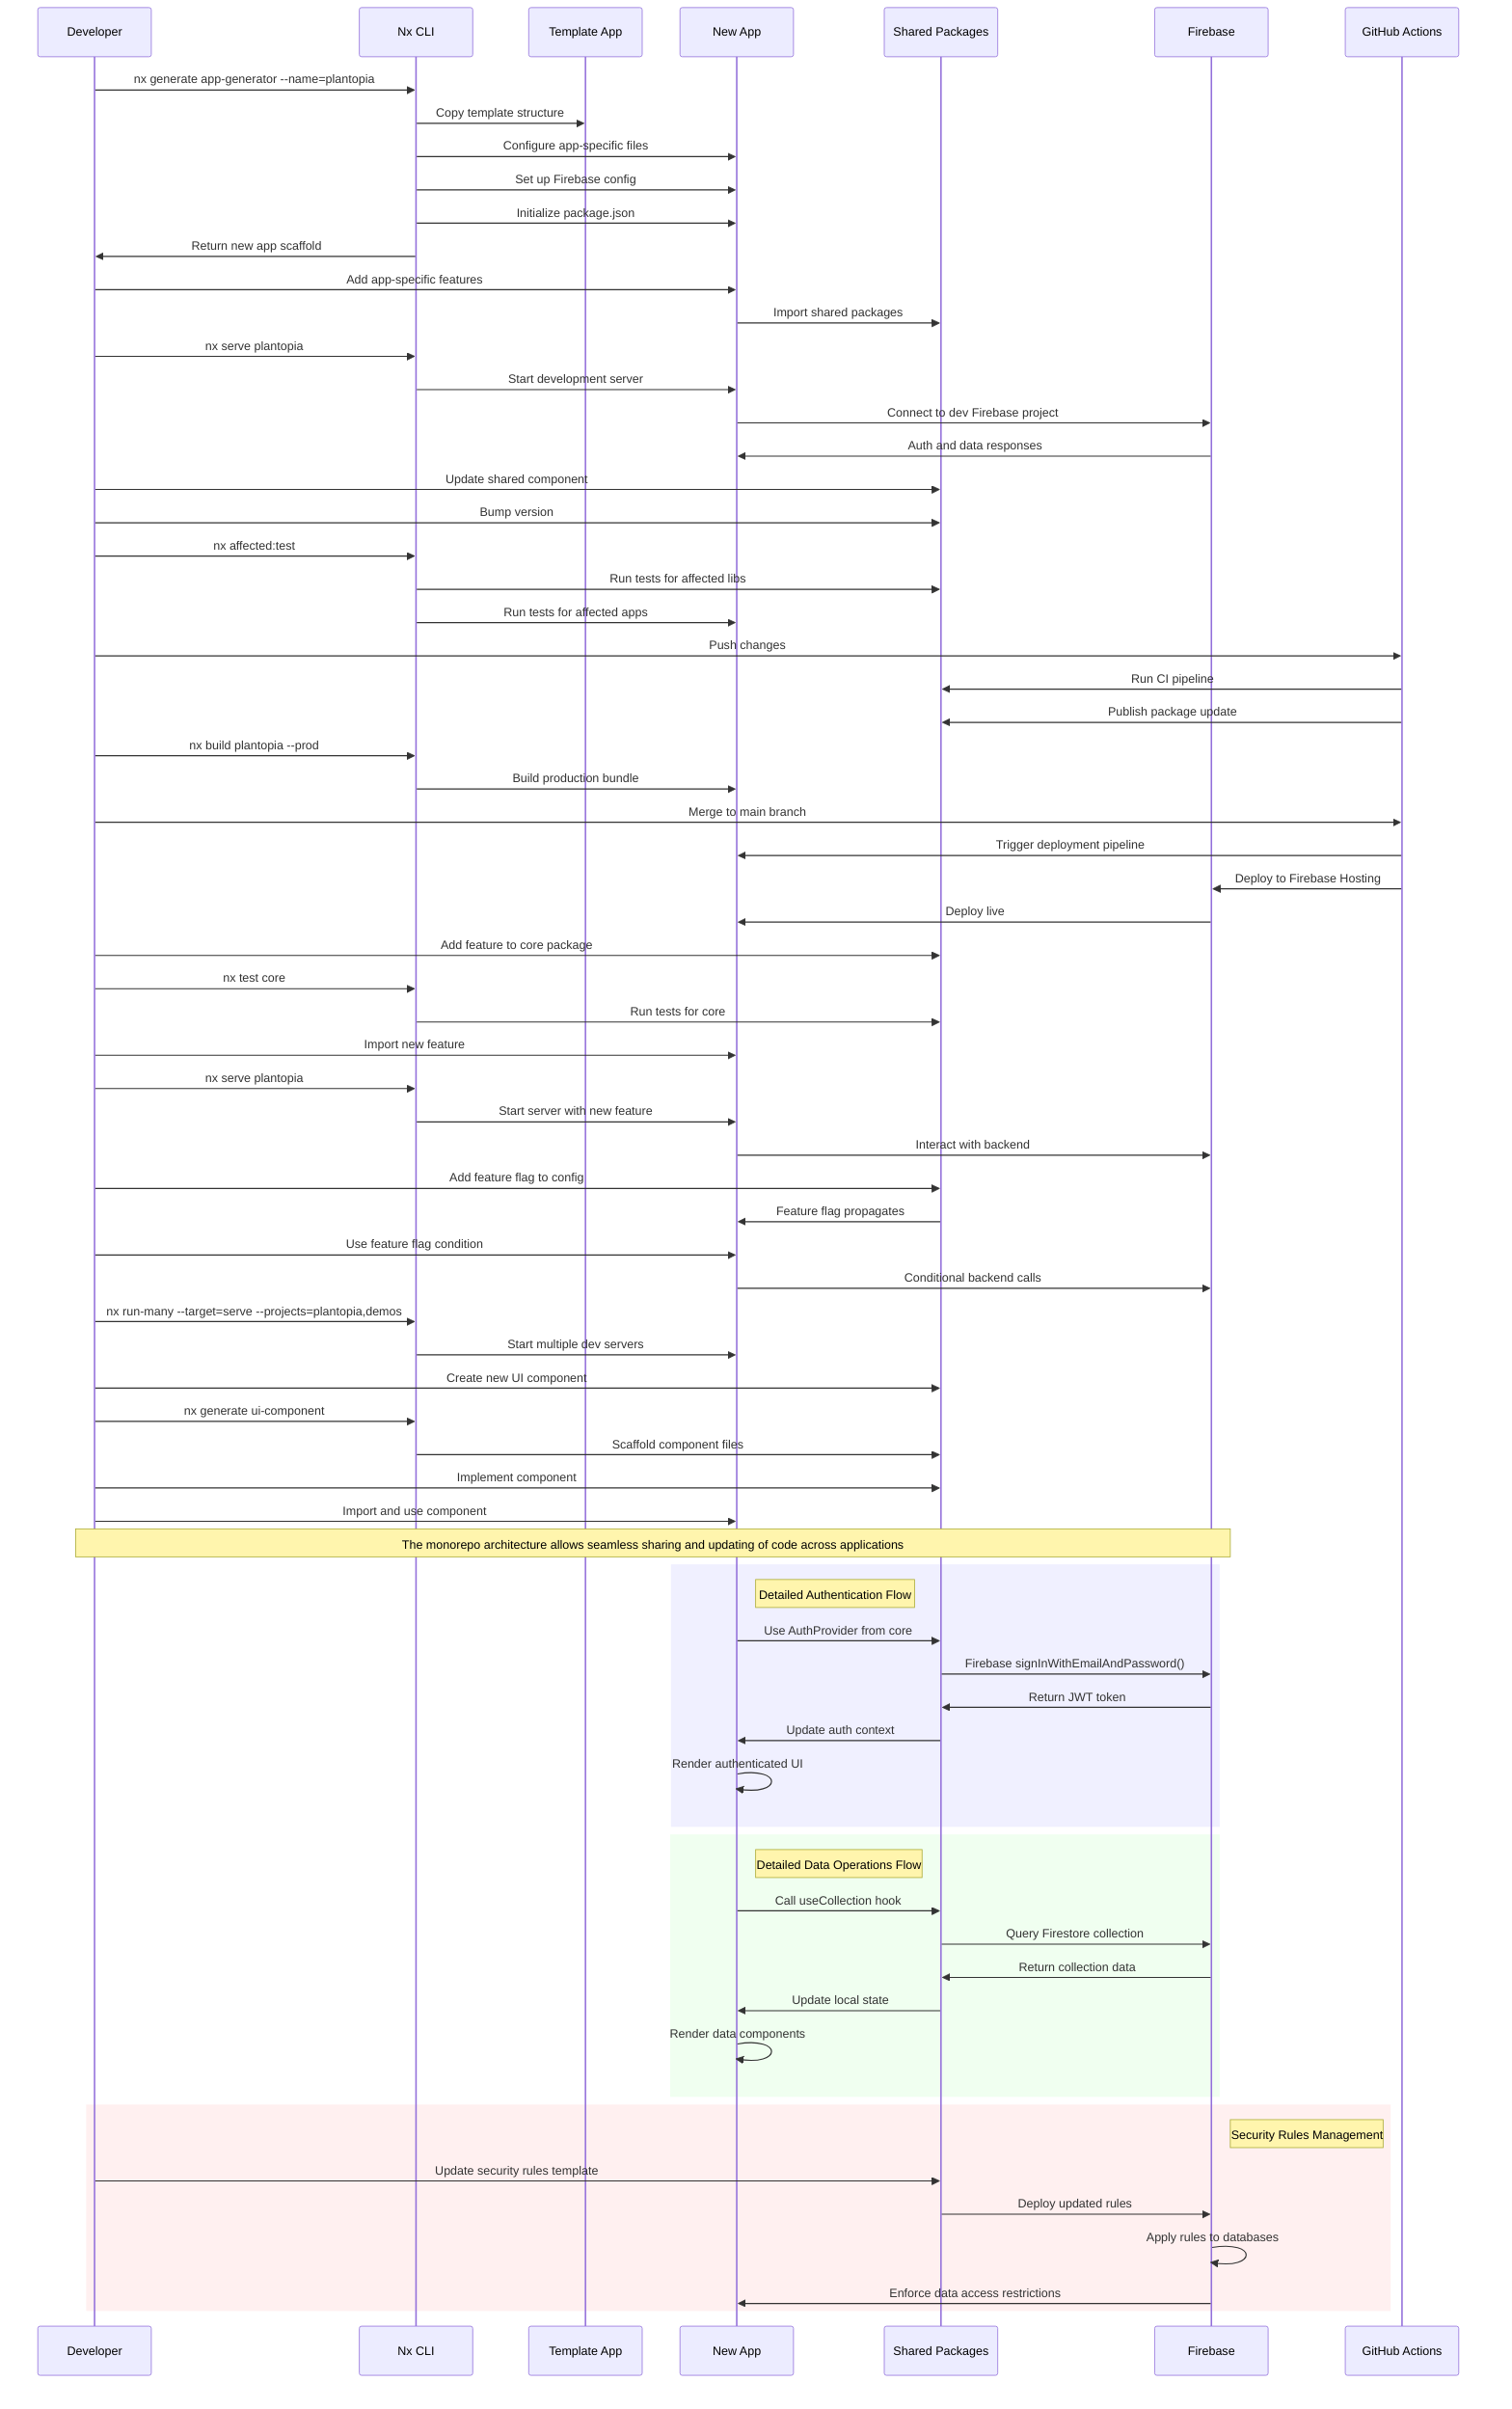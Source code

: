 sequenceDiagram
    participant D as Developer
    participant CLI as Nx CLI
    participant T as Template App
    participant NA as New App
    participant P as Shared Packages
    participant FB as Firebase
    participant GH as GitHub Actions
    
    %% App Creation Process
    D->>CLI: nx generate app-generator --name=plantopia
    CLI->>T: Copy template structure
    CLI->>NA: Configure app-specific files
    CLI->>NA: Set up Firebase config
    CLI->>NA: Initialize package.json
    CLI->>D: Return new app scaffold
    
    %% Development Process
    D->>NA: Add app-specific features
    NA->>P: Import shared packages
    D->>CLI: nx serve plantopia
    CLI->>NA: Start development server
    NA->>FB: Connect to dev Firebase project
    FB->>NA: Auth and data responses
    
    %% Package Update Process
    D->>P: Update shared component
    D->>P: Bump version
    D->>CLI: nx affected:test
    CLI->>P: Run tests for affected libs
    CLI->>NA: Run tests for affected apps
    D->>GH: Push changes
    GH->>P: Run CI pipeline
    GH->>P: Publish package update
    
    %% Production Deployment
    D->>CLI: nx build plantopia --prod
    CLI->>NA: Build production bundle
    D->>GH: Merge to main branch
    GH->>NA: Trigger deployment pipeline
    GH->>FB: Deploy to Firebase Hosting
    FB->>NA: Deploy live
    
    %% Adding a New Feature to Core
    D->>P: Add feature to core package
    D->>CLI: nx test core
    CLI->>P: Run tests for core
    D->>NA: Import new feature
    D->>CLI: nx serve plantopia
    CLI->>NA: Start server with new feature
    NA->>FB: Interact with backend
    
    %% Feature Flag Management
    D->>P: Add feature flag to config
    P->>NA: Feature flag propagates
    D->>NA: Use feature flag condition
    NA->>FB: Conditional backend calls
    
    %% Working with Multiple Apps
    D->>CLI: nx run-many --target=serve --projects=plantopia,demos
    CLI->>NA: Start multiple dev servers
    
    %% Adding Shared Component
    D->>P: Create new UI component
    D->>CLI: nx generate ui-component
    CLI->>P: Scaffold component files
    D->>P: Implement component
    D->>NA: Import and use component
    
    note over D,FB: The monorepo architecture allows seamless sharing and updating of code across applications

    %% Authentication Flow
    rect rgb(240, 240, 255)
    note right of NA: Detailed Authentication Flow
    NA->>P: Use AuthProvider from core
    P->>FB: Firebase signInWithEmailAndPassword()
    FB->>P: Return JWT token
    P->>NA: Update auth context
    NA->>NA: Render authenticated UI
    end
    
    %% Data Operations Flow
    rect rgb(240, 255, 240)
    note right of NA: Detailed Data Operations Flow
    NA->>P: Call useCollection hook
    P->>FB: Query Firestore collection
    FB->>P: Return collection data
    P->>NA: Update local state
    NA->>NA: Render data components
    end
    
    %% Security Rules Updates
    rect rgb(255, 240, 240)
    note right of FB: Security Rules Management
    D->>P: Update security rules template
    P->>FB: Deploy updated rules
    FB->>FB: Apply rules to databases
    FB->>NA: Enforce data access restrictions
    end